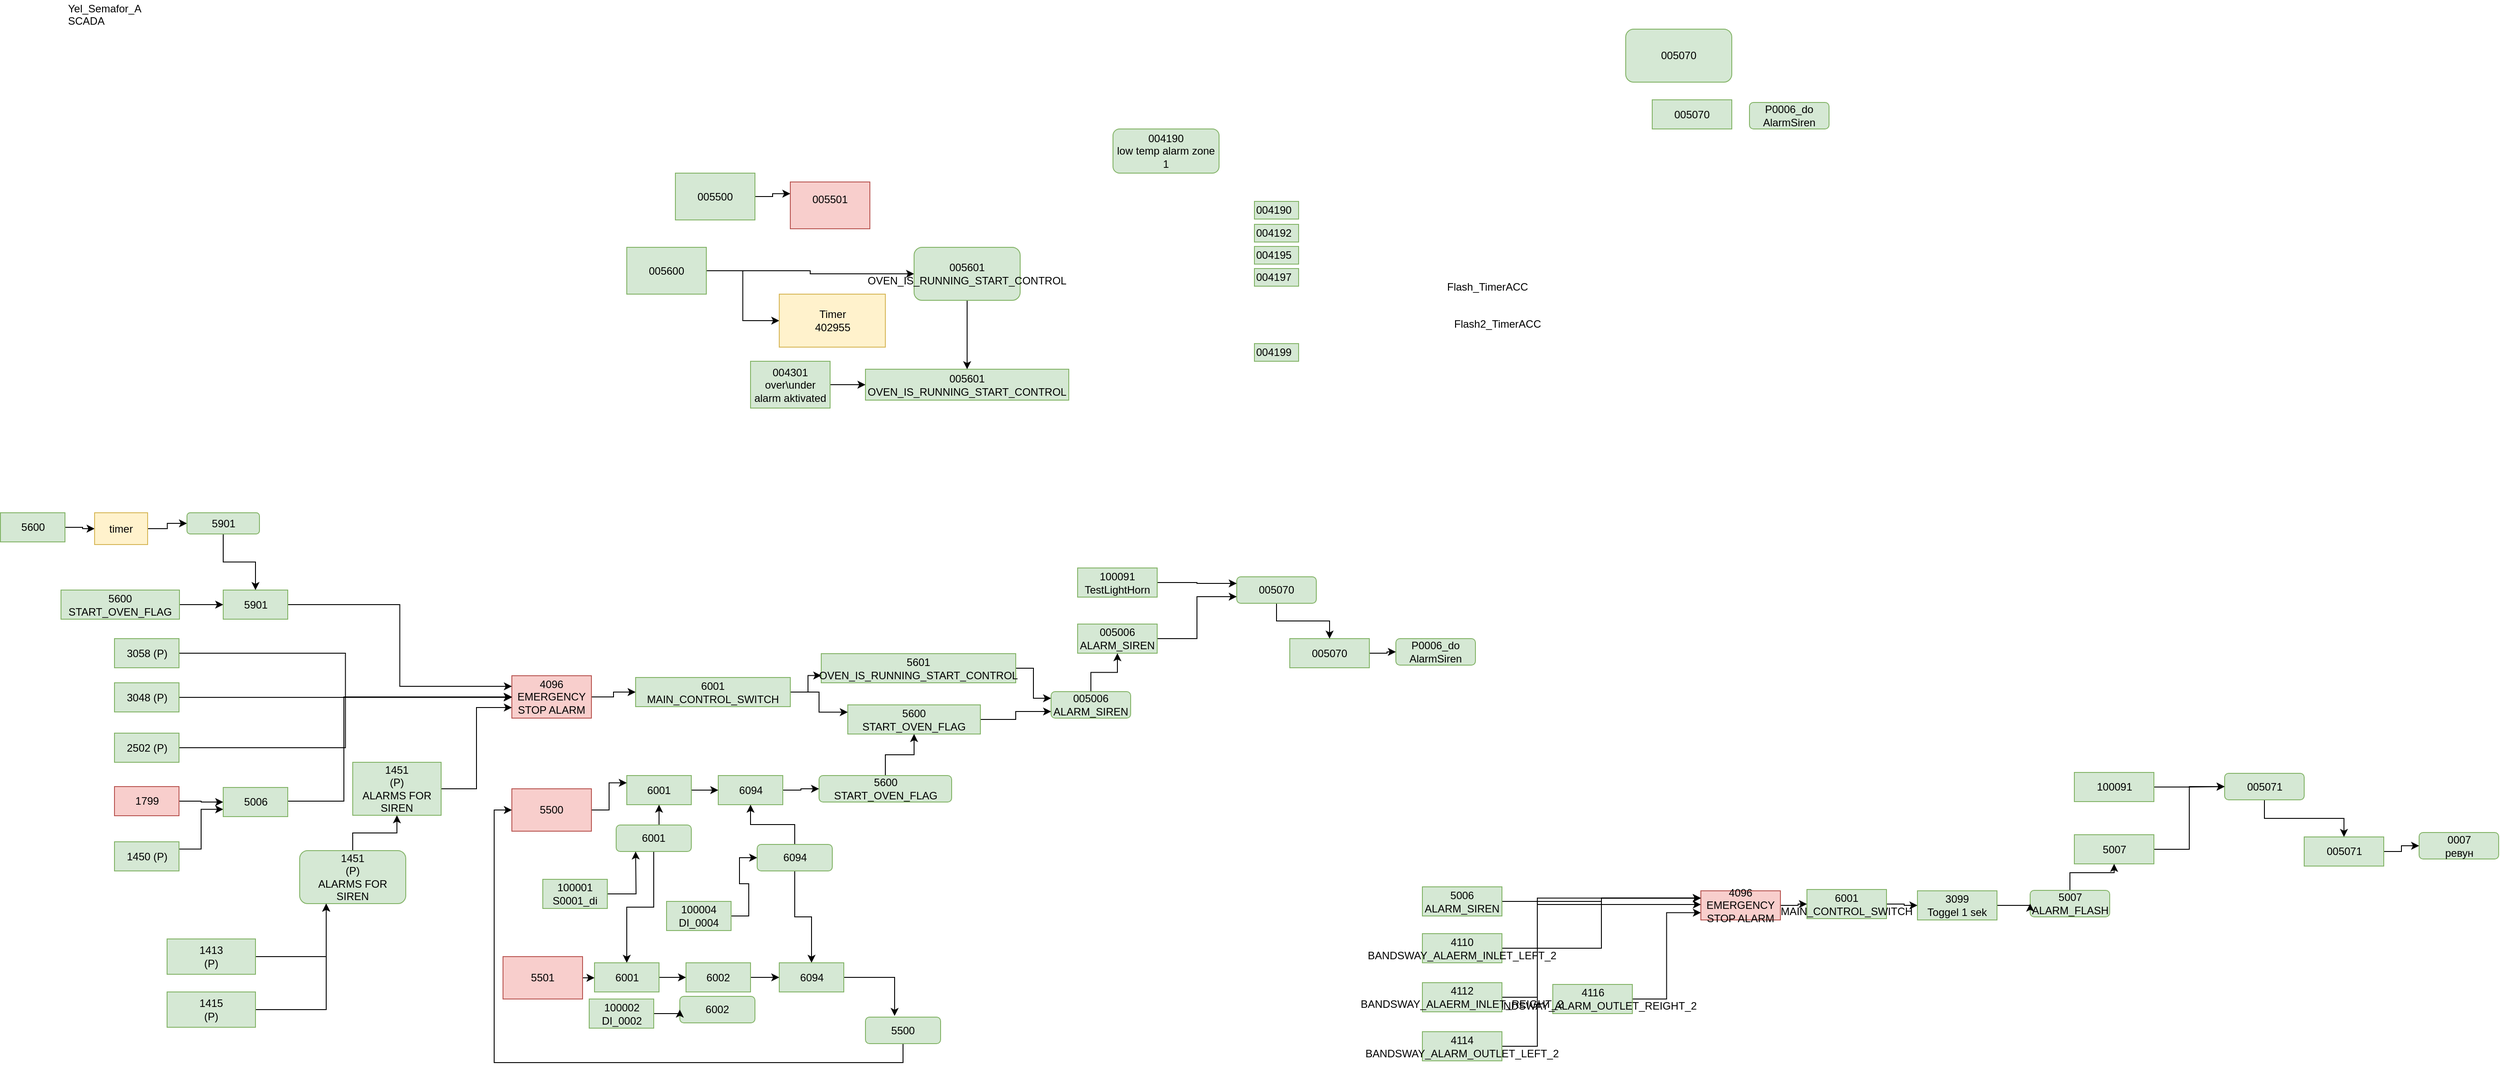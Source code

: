 <mxfile version="10.5.9" type="github"><diagram id="YkE8zKdYtLzUK11k0lN9" name="Page-1"><mxGraphModel dx="2247" dy="720" grid="1" gridSize="10" guides="1" tooltips="1" connect="1" arrows="1" fold="1" page="1" pageScale="1" pageWidth="827" pageHeight="1169" math="0" shadow="0"><root><mxCell id="0"/><mxCell id="1" parent="0"/><mxCell id="DsHWzQEWvqf_Bl8Ow9IP-2" value="&lt;div&gt;P0006_do&lt;/div&gt;&lt;div&gt;AlarmSiren&lt;br&gt;&lt;/div&gt;" style="rounded=1;whiteSpace=wrap;html=1;fillColor=#d5e8d4;strokeColor=#82b366;" vertex="1" parent="1"><mxGeometry x="1520" y="133" width="90" height="30" as="geometry"/></mxCell><mxCell id="DsHWzQEWvqf_Bl8Ow9IP-3" value="&lt;div&gt;004190&lt;/div&gt;&lt;div&gt;low temp alarm zone 1&lt;br&gt;&lt;/div&gt;" style="rounded=1;whiteSpace=wrap;html=1;fillColor=#d5e8d4;strokeColor=#82b366;" vertex="1" parent="1"><mxGeometry x="800" y="163" width="120" height="50" as="geometry"/></mxCell><mxCell id="DsHWzQEWvqf_Bl8Ow9IP-4" value="&lt;div&gt;005601&lt;/div&gt;&lt;div&gt;OVEN_IS_RUNNING_START_CONTROL&lt;br&gt;&lt;/div&gt;" style="rounded=0;whiteSpace=wrap;html=1;fillColor=#d5e8d4;strokeColor=#82b366;" vertex="1" parent="1"><mxGeometry x="520" y="435" width="230" height="35" as="geometry"/></mxCell><mxCell id="DsHWzQEWvqf_Bl8Ow9IP-16" style="edgeStyle=orthogonalEdgeStyle;rounded=0;orthogonalLoop=1;jettySize=auto;html=1;" edge="1" parent="1" source="DsHWzQEWvqf_Bl8Ow9IP-5" target="DsHWzQEWvqf_Bl8Ow9IP-4"><mxGeometry relative="1" as="geometry"/></mxCell><mxCell id="DsHWzQEWvqf_Bl8Ow9IP-5" value="&lt;div&gt;004301&lt;/div&gt;&lt;div&gt;over\under alarm aktivated&lt;br&gt;&lt;/div&gt;" style="rounded=0;whiteSpace=wrap;html=1;fillColor=#d5e8d4;strokeColor=#82b366;" vertex="1" parent="1"><mxGeometry x="390" y="426" width="90" height="53" as="geometry"/></mxCell><mxCell id="DsHWzQEWvqf_Bl8Ow9IP-7" value="&lt;div&gt;005501&lt;/div&gt;&lt;div&gt;&lt;br&gt;&lt;/div&gt;" style="rounded=0;whiteSpace=wrap;html=1;fillColor=#f8cecc;strokeColor=#b85450;" vertex="1" parent="1"><mxGeometry x="435" y="223" width="90" height="53" as="geometry"/></mxCell><mxCell id="DsHWzQEWvqf_Bl8Ow9IP-14" style="edgeStyle=orthogonalEdgeStyle;rounded=0;orthogonalLoop=1;jettySize=auto;html=1;entryX=0;entryY=0.25;entryDx=0;entryDy=0;" edge="1" parent="1" source="DsHWzQEWvqf_Bl8Ow9IP-8" target="DsHWzQEWvqf_Bl8Ow9IP-7"><mxGeometry relative="1" as="geometry"/></mxCell><mxCell id="DsHWzQEWvqf_Bl8Ow9IP-8" value="005500" style="rounded=0;whiteSpace=wrap;html=1;fillColor=#d5e8d4;strokeColor=#82b366;" vertex="1" parent="1"><mxGeometry x="305" y="213" width="90" height="53" as="geometry"/></mxCell><mxCell id="DsHWzQEWvqf_Bl8Ow9IP-13" style="edgeStyle=orthogonalEdgeStyle;rounded=0;orthogonalLoop=1;jettySize=auto;html=1;entryX=0;entryY=0.5;entryDx=0;entryDy=0;" edge="1" parent="1" source="DsHWzQEWvqf_Bl8Ow9IP-9" target="DsHWzQEWvqf_Bl8Ow9IP-10"><mxGeometry relative="1" as="geometry"/></mxCell><mxCell id="DsHWzQEWvqf_Bl8Ow9IP-15" style="edgeStyle=orthogonalEdgeStyle;rounded=0;orthogonalLoop=1;jettySize=auto;html=1;" edge="1" parent="1" source="DsHWzQEWvqf_Bl8Ow9IP-9" target="DsHWzQEWvqf_Bl8Ow9IP-11"><mxGeometry relative="1" as="geometry"/></mxCell><mxCell id="DsHWzQEWvqf_Bl8Ow9IP-9" value="005600" style="rounded=0;whiteSpace=wrap;html=1;fillColor=#d5e8d4;strokeColor=#82b366;" vertex="1" parent="1"><mxGeometry x="250" y="297" width="90" height="53" as="geometry"/></mxCell><mxCell id="DsHWzQEWvqf_Bl8Ow9IP-10" value="&lt;div&gt;Timer&lt;/div&gt;&lt;div&gt;402955&lt;br&gt;&lt;/div&gt;" style="rounded=0;whiteSpace=wrap;html=1;fillColor=#fff2cc;strokeColor=#d6b656;" vertex="1" parent="1"><mxGeometry x="422.5" y="350" width="120" height="60" as="geometry"/></mxCell><mxCell id="DsHWzQEWvqf_Bl8Ow9IP-12" style="edgeStyle=orthogonalEdgeStyle;rounded=0;orthogonalLoop=1;jettySize=auto;html=1;entryX=0.5;entryY=0;entryDx=0;entryDy=0;" edge="1" parent="1" source="DsHWzQEWvqf_Bl8Ow9IP-11" target="DsHWzQEWvqf_Bl8Ow9IP-4"><mxGeometry relative="1" as="geometry"/></mxCell><mxCell id="DsHWzQEWvqf_Bl8Ow9IP-11" value="&lt;div&gt;005601&lt;/div&gt;&lt;div&gt;OVEN_IS_RUNNING_START_CONTROL&lt;br&gt;&lt;/div&gt;" style="rounded=1;whiteSpace=wrap;html=1;fillColor=#d5e8d4;strokeColor=#82b366;" vertex="1" parent="1"><mxGeometry x="575" y="297" width="120" height="60" as="geometry"/></mxCell><mxCell id="DsHWzQEWvqf_Bl8Ow9IP-18" value="&lt;div&gt;P0006_do&lt;/div&gt;&lt;div&gt;AlarmSiren&lt;br&gt;&lt;/div&gt;" style="rounded=1;whiteSpace=wrap;html=1;fillColor=#d5e8d4;strokeColor=#82b366;" vertex="1" parent="1"><mxGeometry x="1120" y="740" width="90" height="30" as="geometry"/></mxCell><mxCell id="DsHWzQEWvqf_Bl8Ow9IP-20" style="edgeStyle=orthogonalEdgeStyle;rounded=0;orthogonalLoop=1;jettySize=auto;html=1;" edge="1" parent="1" source="DsHWzQEWvqf_Bl8Ow9IP-19" target="DsHWzQEWvqf_Bl8Ow9IP-18"><mxGeometry relative="1" as="geometry"/></mxCell><mxCell id="DsHWzQEWvqf_Bl8Ow9IP-19" value="005070" style="rounded=0;whiteSpace=wrap;html=1;fillColor=#d5e8d4;strokeColor=#82b366;" vertex="1" parent="1"><mxGeometry x="1000" y="740" width="90" height="33" as="geometry"/></mxCell><mxCell id="DsHWzQEWvqf_Bl8Ow9IP-23" style="edgeStyle=orthogonalEdgeStyle;rounded=0;orthogonalLoop=1;jettySize=auto;html=1;entryX=0.5;entryY=0;entryDx=0;entryDy=0;" edge="1" parent="1" source="DsHWzQEWvqf_Bl8Ow9IP-22" target="DsHWzQEWvqf_Bl8Ow9IP-19"><mxGeometry relative="1" as="geometry"/></mxCell><mxCell id="DsHWzQEWvqf_Bl8Ow9IP-22" value="005070" style="rounded=1;whiteSpace=wrap;html=1;fillColor=#d5e8d4;strokeColor=#82b366;" vertex="1" parent="1"><mxGeometry x="940" y="670" width="90" height="30" as="geometry"/></mxCell><mxCell id="DsHWzQEWvqf_Bl8Ow9IP-28" style="edgeStyle=orthogonalEdgeStyle;rounded=0;orthogonalLoop=1;jettySize=auto;html=1;entryX=0;entryY=0.25;entryDx=0;entryDy=0;" edge="1" parent="1" source="DsHWzQEWvqf_Bl8Ow9IP-25" target="DsHWzQEWvqf_Bl8Ow9IP-22"><mxGeometry relative="1" as="geometry"/></mxCell><mxCell id="DsHWzQEWvqf_Bl8Ow9IP-25" value="&lt;div&gt;100091&lt;/div&gt;&lt;div&gt;TestLightHorn&lt;br&gt;&lt;/div&gt;" style="rounded=0;whiteSpace=wrap;html=1;fillColor=#d5e8d4;strokeColor=#82b366;" vertex="1" parent="1"><mxGeometry x="760" y="660" width="90" height="33" as="geometry"/></mxCell><mxCell id="DsHWzQEWvqf_Bl8Ow9IP-29" style="edgeStyle=orthogonalEdgeStyle;rounded=0;orthogonalLoop=1;jettySize=auto;html=1;entryX=0;entryY=0.75;entryDx=0;entryDy=0;" edge="1" parent="1" source="DsHWzQEWvqf_Bl8Ow9IP-26" target="DsHWzQEWvqf_Bl8Ow9IP-22"><mxGeometry relative="1" as="geometry"/></mxCell><mxCell id="DsHWzQEWvqf_Bl8Ow9IP-26" value="&lt;div&gt;005006&lt;/div&gt;&lt;div&gt;ALARM_SIREN&lt;br&gt;&lt;/div&gt;" style="rounded=0;whiteSpace=wrap;html=1;fillColor=#d5e8d4;strokeColor=#82b366;" vertex="1" parent="1"><mxGeometry x="760" y="723.5" width="90" height="33" as="geometry"/></mxCell><mxCell id="DsHWzQEWvqf_Bl8Ow9IP-33" style="edgeStyle=orthogonalEdgeStyle;rounded=0;orthogonalLoop=1;jettySize=auto;html=1;entryX=0.5;entryY=1;entryDx=0;entryDy=0;" edge="1" parent="1" source="DsHWzQEWvqf_Bl8Ow9IP-30" target="DsHWzQEWvqf_Bl8Ow9IP-26"><mxGeometry relative="1" as="geometry"/></mxCell><mxCell id="DsHWzQEWvqf_Bl8Ow9IP-30" value="&lt;div&gt;005006&lt;/div&gt;&lt;div&gt;ALARM_SIREN&lt;br&gt;&lt;/div&gt;" style="rounded=1;whiteSpace=wrap;html=1;fillColor=#d5e8d4;strokeColor=#82b366;" vertex="1" parent="1"><mxGeometry x="730" y="800" width="90" height="30" as="geometry"/></mxCell><mxCell id="DsHWzQEWvqf_Bl8Ow9IP-36" style="edgeStyle=orthogonalEdgeStyle;rounded=0;orthogonalLoop=1;jettySize=auto;html=1;entryX=0;entryY=0.25;entryDx=0;entryDy=0;" edge="1" parent="1" source="DsHWzQEWvqf_Bl8Ow9IP-34" target="DsHWzQEWvqf_Bl8Ow9IP-30"><mxGeometry relative="1" as="geometry"/></mxCell><mxCell id="DsHWzQEWvqf_Bl8Ow9IP-34" value="&lt;div&gt;5601&lt;/div&gt;&lt;div&gt;OVEN_IS_RUNNING_START_CONTROL&lt;br&gt;&lt;/div&gt;" style="rounded=0;whiteSpace=wrap;html=1;fillColor=#d5e8d4;strokeColor=#82b366;" vertex="1" parent="1"><mxGeometry x="470" y="757" width="220" height="33" as="geometry"/></mxCell><mxCell id="DsHWzQEWvqf_Bl8Ow9IP-37" style="edgeStyle=orthogonalEdgeStyle;rounded=0;orthogonalLoop=1;jettySize=auto;html=1;entryX=0;entryY=0.75;entryDx=0;entryDy=0;" edge="1" parent="1" source="DsHWzQEWvqf_Bl8Ow9IP-35" target="DsHWzQEWvqf_Bl8Ow9IP-30"><mxGeometry relative="1" as="geometry"/></mxCell><mxCell id="DsHWzQEWvqf_Bl8Ow9IP-35" value="&lt;div&gt;5600&lt;/div&gt;&lt;div&gt;START_OVEN_FLAG&lt;br&gt;&lt;/div&gt;" style="rounded=0;whiteSpace=wrap;html=1;fillColor=#d5e8d4;strokeColor=#82b366;" vertex="1" parent="1"><mxGeometry x="500" y="815" width="150" height="33" as="geometry"/></mxCell><mxCell id="DsHWzQEWvqf_Bl8Ow9IP-39" style="edgeStyle=orthogonalEdgeStyle;rounded=0;orthogonalLoop=1;jettySize=auto;html=1;entryX=0;entryY=0.75;entryDx=0;entryDy=0;" edge="1" parent="1" source="DsHWzQEWvqf_Bl8Ow9IP-38" target="DsHWzQEWvqf_Bl8Ow9IP-34"><mxGeometry relative="1" as="geometry"/></mxCell><mxCell id="DsHWzQEWvqf_Bl8Ow9IP-40" style="edgeStyle=orthogonalEdgeStyle;rounded=0;orthogonalLoop=1;jettySize=auto;html=1;entryX=0;entryY=0.25;entryDx=0;entryDy=0;" edge="1" parent="1" source="DsHWzQEWvqf_Bl8Ow9IP-38" target="DsHWzQEWvqf_Bl8Ow9IP-35"><mxGeometry relative="1" as="geometry"/></mxCell><mxCell id="DsHWzQEWvqf_Bl8Ow9IP-38" value="&lt;div&gt;6001&lt;/div&gt;&lt;div&gt;MAIN_CONTROL_SWITCH&lt;br&gt;&lt;/div&gt;" style="rounded=0;whiteSpace=wrap;html=1;fillColor=#d5e8d4;strokeColor=#82b366;" vertex="1" parent="1"><mxGeometry x="260" y="784" width="175" height="33" as="geometry"/></mxCell><mxCell id="DsHWzQEWvqf_Bl8Ow9IP-42" style="edgeStyle=orthogonalEdgeStyle;rounded=0;orthogonalLoop=1;jettySize=auto;html=1;entryX=0;entryY=0.5;entryDx=0;entryDy=0;" edge="1" parent="1" source="DsHWzQEWvqf_Bl8Ow9IP-41" target="DsHWzQEWvqf_Bl8Ow9IP-38"><mxGeometry relative="1" as="geometry"/></mxCell><mxCell id="DsHWzQEWvqf_Bl8Ow9IP-41" value="&lt;div&gt;4096&lt;/div&gt;&lt;div&gt;EMERGENCY STOP ALARM&lt;/div&gt;" style="rounded=0;whiteSpace=wrap;html=1;fillColor=#f8cecc;strokeColor=#b85450;" vertex="1" parent="1"><mxGeometry x="120" y="782" width="90" height="48" as="geometry"/></mxCell><mxCell id="DsHWzQEWvqf_Bl8Ow9IP-44" style="edgeStyle=orthogonalEdgeStyle;rounded=0;orthogonalLoop=1;jettySize=auto;html=1;entryX=0;entryY=0.75;entryDx=0;entryDy=0;" edge="1" parent="1" source="DsHWzQEWvqf_Bl8Ow9IP-43" target="DsHWzQEWvqf_Bl8Ow9IP-41"><mxGeometry relative="1" as="geometry"/></mxCell><mxCell id="DsHWzQEWvqf_Bl8Ow9IP-43" value="&lt;div&gt;1451&lt;/div&gt;&lt;div&gt; (P)&lt;/div&gt;&lt;div&gt;ALARMS FOR SIREN&lt;br&gt;&lt;/div&gt;" style="rounded=0;whiteSpace=wrap;html=1;fillColor=#d5e8d4;strokeColor=#82b366;" vertex="1" parent="1"><mxGeometry x="-60" y="880" width="100" height="60" as="geometry"/></mxCell><mxCell id="DsHWzQEWvqf_Bl8Ow9IP-46" style="edgeStyle=orthogonalEdgeStyle;rounded=0;orthogonalLoop=1;jettySize=auto;html=1;entryX=0.5;entryY=1;entryDx=0;entryDy=0;" edge="1" parent="1" source="DsHWzQEWvqf_Bl8Ow9IP-45" target="DsHWzQEWvqf_Bl8Ow9IP-43"><mxGeometry relative="1" as="geometry"/></mxCell><mxCell id="DsHWzQEWvqf_Bl8Ow9IP-45" value="&lt;div&gt;1451&lt;/div&gt;&lt;div&gt; (P)&lt;/div&gt;&lt;div&gt;ALARMS FOR SIREN&lt;br&gt;&lt;/div&gt;" style="rounded=1;whiteSpace=wrap;html=1;fillColor=#d5e8d4;strokeColor=#82b366;" vertex="1" parent="1"><mxGeometry x="-120" y="980" width="120" height="60" as="geometry"/></mxCell><mxCell id="DsHWzQEWvqf_Bl8Ow9IP-49" style="edgeStyle=orthogonalEdgeStyle;rounded=0;orthogonalLoop=1;jettySize=auto;html=1;entryX=0.25;entryY=1;entryDx=0;entryDy=0;" edge="1" parent="1" source="DsHWzQEWvqf_Bl8Ow9IP-47" target="DsHWzQEWvqf_Bl8Ow9IP-45"><mxGeometry relative="1" as="geometry"/></mxCell><mxCell id="DsHWzQEWvqf_Bl8Ow9IP-47" value="&lt;div&gt;1413&lt;/div&gt;&lt;div&gt;(P)&lt;br&gt;&lt;/div&gt;" style="rounded=0;whiteSpace=wrap;html=1;fillColor=#d5e8d4;strokeColor=#82b366;" vertex="1" parent="1"><mxGeometry x="-270" y="1080" width="100" height="40" as="geometry"/></mxCell><mxCell id="DsHWzQEWvqf_Bl8Ow9IP-50" style="edgeStyle=orthogonalEdgeStyle;rounded=0;orthogonalLoop=1;jettySize=auto;html=1;entryX=0.25;entryY=1;entryDx=0;entryDy=0;" edge="1" parent="1" source="DsHWzQEWvqf_Bl8Ow9IP-48" target="DsHWzQEWvqf_Bl8Ow9IP-45"><mxGeometry relative="1" as="geometry"/></mxCell><mxCell id="DsHWzQEWvqf_Bl8Ow9IP-48" value="&lt;div&gt;1415&lt;/div&gt;&lt;div&gt;(P)&lt;br&gt;&lt;/div&gt;" style="rounded=0;whiteSpace=wrap;html=1;fillColor=#d5e8d4;strokeColor=#82b366;" vertex="1" parent="1"><mxGeometry x="-270" y="1140" width="100" height="40" as="geometry"/></mxCell><mxCell id="DsHWzQEWvqf_Bl8Ow9IP-51" value="004190" style="text;html=1;resizable=0;points=[];autosize=1;align=left;verticalAlign=top;spacingTop=-4;fillColor=#d5e8d4;strokeColor=#82b366;" vertex="1" parent="1"><mxGeometry x="960" y="245" width="50" height="20" as="geometry"/></mxCell><mxCell id="DsHWzQEWvqf_Bl8Ow9IP-52" value="004192" style="text;html=1;resizable=0;points=[];autosize=1;align=left;verticalAlign=top;spacingTop=-4;fillColor=#d5e8d4;strokeColor=#82b366;" vertex="1" parent="1"><mxGeometry x="960" y="271" width="50" height="20" as="geometry"/></mxCell><mxCell id="DsHWzQEWvqf_Bl8Ow9IP-53" value="004195" style="text;html=1;resizable=0;points=[];autosize=1;align=left;verticalAlign=top;spacingTop=-4;fillColor=#d5e8d4;strokeColor=#82b366;" vertex="1" parent="1"><mxGeometry x="960" y="296" width="50" height="20" as="geometry"/></mxCell><mxCell id="DsHWzQEWvqf_Bl8Ow9IP-54" value="004197" style="text;html=1;resizable=0;points=[];autosize=1;align=left;verticalAlign=top;spacingTop=-4;fillColor=#d5e8d4;strokeColor=#82b366;" vertex="1" parent="1"><mxGeometry x="960" y="321" width="50" height="20" as="geometry"/></mxCell><mxCell id="DsHWzQEWvqf_Bl8Ow9IP-55" value="004199" style="text;html=1;resizable=0;points=[];autosize=1;align=left;verticalAlign=top;spacingTop=-4;fillColor=#d5e8d4;strokeColor=#82b366;" vertex="1" parent="1"><mxGeometry x="960" y="406" width="50" height="20" as="geometry"/></mxCell><mxCell id="DsHWzQEWvqf_Bl8Ow9IP-59" value="005070" style="rounded=0;whiteSpace=wrap;html=1;fillColor=#d5e8d4;strokeColor=#82b366;" vertex="1" parent="1"><mxGeometry x="1410" y="130" width="90" height="33" as="geometry"/></mxCell><mxCell id="DsHWzQEWvqf_Bl8Ow9IP-61" value="005070" style="rounded=1;whiteSpace=wrap;html=1;fillColor=#d5e8d4;strokeColor=#82b366;" vertex="1" parent="1"><mxGeometry x="1380" y="50" width="120" height="60" as="geometry"/></mxCell><mxCell id="DsHWzQEWvqf_Bl8Ow9IP-62" value="Flash_TimerACC" style="text;html=1;resizable=0;points=[];autosize=1;align=left;verticalAlign=top;spacingTop=-4;" vertex="1" parent="1"><mxGeometry x="1176" y="332" width="110" height="20" as="geometry"/></mxCell><mxCell id="DsHWzQEWvqf_Bl8Ow9IP-63" value="Flash2_TimerACC" style="text;html=1;resizable=0;points=[];autosize=1;align=left;verticalAlign=top;spacingTop=-4;" vertex="1" parent="1"><mxGeometry x="1184" y="374" width="110" height="20" as="geometry"/></mxCell><mxCell id="DsHWzQEWvqf_Bl8Ow9IP-64" value="&lt;div&gt;Yel_Semafor_A&lt;/div&gt;&lt;div&gt;SCADA&lt;br&gt;&lt;/div&gt;" style="text;html=1;resizable=0;points=[];autosize=1;align=left;verticalAlign=top;spacingTop=-4;" vertex="1" parent="1"><mxGeometry x="-384" y="17" width="100" height="30" as="geometry"/></mxCell><mxCell id="DsHWzQEWvqf_Bl8Ow9IP-69" style="edgeStyle=orthogonalEdgeStyle;rounded=0;orthogonalLoop=1;jettySize=auto;html=1;" edge="1" parent="1" source="DsHWzQEWvqf_Bl8Ow9IP-68" target="DsHWzQEWvqf_Bl8Ow9IP-35"><mxGeometry relative="1" as="geometry"/></mxCell><mxCell id="DsHWzQEWvqf_Bl8Ow9IP-68" value="&lt;div&gt;5600&lt;/div&gt;&lt;div&gt;START_OVEN_FLAG&lt;br&gt;&lt;/div&gt;" style="rounded=1;whiteSpace=wrap;html=1;fillColor=#d5e8d4;strokeColor=#82b366;" vertex="1" parent="1"><mxGeometry x="467.5" y="895" width="150" height="30" as="geometry"/></mxCell><mxCell id="DsHWzQEWvqf_Bl8Ow9IP-71" style="edgeStyle=orthogonalEdgeStyle;rounded=0;orthogonalLoop=1;jettySize=auto;html=1;" edge="1" parent="1" source="DsHWzQEWvqf_Bl8Ow9IP-70" target="DsHWzQEWvqf_Bl8Ow9IP-68"><mxGeometry relative="1" as="geometry"/></mxCell><mxCell id="DsHWzQEWvqf_Bl8Ow9IP-70" value="6094" style="rounded=0;whiteSpace=wrap;html=1;fillColor=#d5e8d4;strokeColor=#82b366;" vertex="1" parent="1"><mxGeometry x="353.5" y="895" width="73" height="33" as="geometry"/></mxCell><mxCell id="DsHWzQEWvqf_Bl8Ow9IP-73" style="edgeStyle=orthogonalEdgeStyle;rounded=0;orthogonalLoop=1;jettySize=auto;html=1;" edge="1" parent="1" source="DsHWzQEWvqf_Bl8Ow9IP-72" target="DsHWzQEWvqf_Bl8Ow9IP-70"><mxGeometry relative="1" as="geometry"/></mxCell><mxCell id="DsHWzQEWvqf_Bl8Ow9IP-72" value="6001" style="rounded=0;whiteSpace=wrap;html=1;fillColor=#d5e8d4;strokeColor=#82b366;" vertex="1" parent="1"><mxGeometry x="250" y="895" width="73" height="33" as="geometry"/></mxCell><mxCell id="DsHWzQEWvqf_Bl8Ow9IP-77" style="edgeStyle=orthogonalEdgeStyle;rounded=0;orthogonalLoop=1;jettySize=auto;html=1;exitX=1;exitY=0.5;exitDx=0;exitDy=0;entryX=0;entryY=0.25;entryDx=0;entryDy=0;" edge="1" parent="1" source="DsHWzQEWvqf_Bl8Ow9IP-76" target="DsHWzQEWvqf_Bl8Ow9IP-72"><mxGeometry relative="1" as="geometry"/></mxCell><mxCell id="DsHWzQEWvqf_Bl8Ow9IP-76" value="5500" style="rounded=0;whiteSpace=wrap;html=1;fillColor=#f8cecc;strokeColor=#b85450;" vertex="1" parent="1"><mxGeometry x="120" y="910" width="90" height="48" as="geometry"/></mxCell><mxCell id="DsHWzQEWvqf_Bl8Ow9IP-81" style="edgeStyle=orthogonalEdgeStyle;rounded=0;orthogonalLoop=1;jettySize=auto;html=1;exitX=0.5;exitY=0;exitDx=0;exitDy=0;entryX=0.5;entryY=1;entryDx=0;entryDy=0;" edge="1" parent="1" source="DsHWzQEWvqf_Bl8Ow9IP-78" target="DsHWzQEWvqf_Bl8Ow9IP-70"><mxGeometry relative="1" as="geometry"/></mxCell><mxCell id="DsHWzQEWvqf_Bl8Ow9IP-91" style="edgeStyle=orthogonalEdgeStyle;rounded=0;orthogonalLoop=1;jettySize=auto;html=1;entryX=0.5;entryY=0;entryDx=0;entryDy=0;" edge="1" parent="1" source="DsHWzQEWvqf_Bl8Ow9IP-78" target="DsHWzQEWvqf_Bl8Ow9IP-89"><mxGeometry relative="1" as="geometry"/></mxCell><mxCell id="DsHWzQEWvqf_Bl8Ow9IP-78" value="6094" style="rounded=1;whiteSpace=wrap;html=1;fillColor=#d5e8d4;strokeColor=#82b366;" vertex="1" parent="1"><mxGeometry x="397.5" y="973" width="85" height="30" as="geometry"/></mxCell><mxCell id="DsHWzQEWvqf_Bl8Ow9IP-80" style="edgeStyle=orthogonalEdgeStyle;rounded=0;orthogonalLoop=1;jettySize=auto;html=1;entryX=0;entryY=0.5;entryDx=0;entryDy=0;" edge="1" parent="1" source="DsHWzQEWvqf_Bl8Ow9IP-79" target="DsHWzQEWvqf_Bl8Ow9IP-78"><mxGeometry relative="1" as="geometry"/></mxCell><mxCell id="DsHWzQEWvqf_Bl8Ow9IP-79" value="&lt;div&gt;100004&lt;/div&gt;&lt;div&gt;DI_0004&lt;br&gt;&lt;/div&gt;" style="rounded=0;whiteSpace=wrap;html=1;fillColor=#d5e8d4;strokeColor=#82b366;" vertex="1" parent="1"><mxGeometry x="295" y="1037.5" width="73" height="33" as="geometry"/></mxCell><mxCell id="DsHWzQEWvqf_Bl8Ow9IP-86" style="edgeStyle=orthogonalEdgeStyle;rounded=0;orthogonalLoop=1;jettySize=auto;html=1;exitX=0.5;exitY=0;exitDx=0;exitDy=0;entryX=0.5;entryY=1;entryDx=0;entryDy=0;" edge="1" parent="1" source="DsHWzQEWvqf_Bl8Ow9IP-83" target="DsHWzQEWvqf_Bl8Ow9IP-72"><mxGeometry relative="1" as="geometry"/></mxCell><mxCell id="DsHWzQEWvqf_Bl8Ow9IP-98" style="edgeStyle=orthogonalEdgeStyle;rounded=0;orthogonalLoop=1;jettySize=auto;html=1;entryX=0.5;entryY=0;entryDx=0;entryDy=0;" edge="1" parent="1" source="DsHWzQEWvqf_Bl8Ow9IP-83" target="DsHWzQEWvqf_Bl8Ow9IP-94"><mxGeometry relative="1" as="geometry"/></mxCell><mxCell id="DsHWzQEWvqf_Bl8Ow9IP-83" value="6001" style="rounded=1;whiteSpace=wrap;html=1;fillColor=#d5e8d4;strokeColor=#82b366;" vertex="1" parent="1"><mxGeometry x="238" y="951" width="85" height="30" as="geometry"/></mxCell><mxCell id="DsHWzQEWvqf_Bl8Ow9IP-85" style="edgeStyle=orthogonalEdgeStyle;rounded=0;orthogonalLoop=1;jettySize=auto;html=1;" edge="1" parent="1" source="DsHWzQEWvqf_Bl8Ow9IP-84"><mxGeometry relative="1" as="geometry"><mxPoint x="260" y="981" as="targetPoint"/></mxGeometry></mxCell><mxCell id="DsHWzQEWvqf_Bl8Ow9IP-84" value="&lt;div&gt;100001&lt;/div&gt;&lt;div&gt;S0001_di&lt;br&gt;&lt;/div&gt;" style="rounded=0;whiteSpace=wrap;html=1;fillColor=#d5e8d4;strokeColor=#82b366;" vertex="1" parent="1"><mxGeometry x="155" y="1012.5" width="73" height="33" as="geometry"/></mxCell><mxCell id="DsHWzQEWvqf_Bl8Ow9IP-88" style="edgeStyle=orthogonalEdgeStyle;rounded=0;orthogonalLoop=1;jettySize=auto;html=1;entryX=0;entryY=0.5;entryDx=0;entryDy=0;" edge="1" parent="1" source="DsHWzQEWvqf_Bl8Ow9IP-87" target="DsHWzQEWvqf_Bl8Ow9IP-76"><mxGeometry relative="1" as="geometry"><Array as="points"><mxPoint x="563" y="1220"/><mxPoint x="100" y="1220"/><mxPoint x="100" y="934"/></Array></mxGeometry></mxCell><mxCell id="DsHWzQEWvqf_Bl8Ow9IP-87" value="5500" style="rounded=1;whiteSpace=wrap;html=1;fillColor=#d5e8d4;strokeColor=#82b366;" vertex="1" parent="1"><mxGeometry x="520" y="1168.5" width="85" height="30" as="geometry"/></mxCell><mxCell id="DsHWzQEWvqf_Bl8Ow9IP-90" style="edgeStyle=orthogonalEdgeStyle;rounded=0;orthogonalLoop=1;jettySize=auto;html=1;entryX=0.388;entryY=-0.045;entryDx=0;entryDy=0;entryPerimeter=0;" edge="1" parent="1" source="DsHWzQEWvqf_Bl8Ow9IP-89" target="DsHWzQEWvqf_Bl8Ow9IP-87"><mxGeometry relative="1" as="geometry"/></mxCell><mxCell id="DsHWzQEWvqf_Bl8Ow9IP-89" value="6094" style="rounded=0;whiteSpace=wrap;html=1;fillColor=#d5e8d4;strokeColor=#82b366;" vertex="1" parent="1"><mxGeometry x="422.5" y="1107" width="73" height="33" as="geometry"/></mxCell><mxCell id="DsHWzQEWvqf_Bl8Ow9IP-93" style="edgeStyle=orthogonalEdgeStyle;rounded=0;orthogonalLoop=1;jettySize=auto;html=1;" edge="1" parent="1" source="DsHWzQEWvqf_Bl8Ow9IP-92" target="DsHWzQEWvqf_Bl8Ow9IP-89"><mxGeometry relative="1" as="geometry"/></mxCell><mxCell id="DsHWzQEWvqf_Bl8Ow9IP-92" value="6002" style="rounded=0;whiteSpace=wrap;html=1;fillColor=#d5e8d4;strokeColor=#82b366;" vertex="1" parent="1"><mxGeometry x="317" y="1107" width="73" height="33" as="geometry"/></mxCell><mxCell id="DsHWzQEWvqf_Bl8Ow9IP-95" style="edgeStyle=orthogonalEdgeStyle;rounded=0;orthogonalLoop=1;jettySize=auto;html=1;" edge="1" parent="1" source="DsHWzQEWvqf_Bl8Ow9IP-94" target="DsHWzQEWvqf_Bl8Ow9IP-92"><mxGeometry relative="1" as="geometry"/></mxCell><mxCell id="DsHWzQEWvqf_Bl8Ow9IP-94" value="6001" style="rounded=0;whiteSpace=wrap;html=1;fillColor=#d5e8d4;strokeColor=#82b366;" vertex="1" parent="1"><mxGeometry x="213.5" y="1107" width="73" height="33" as="geometry"/></mxCell><mxCell id="DsHWzQEWvqf_Bl8Ow9IP-97" style="edgeStyle=orthogonalEdgeStyle;rounded=0;orthogonalLoop=1;jettySize=auto;html=1;exitX=1;exitY=0.5;exitDx=0;exitDy=0;entryX=0;entryY=0.5;entryDx=0;entryDy=0;" edge="1" parent="1" source="DsHWzQEWvqf_Bl8Ow9IP-96" target="DsHWzQEWvqf_Bl8Ow9IP-94"><mxGeometry relative="1" as="geometry"/></mxCell><mxCell id="DsHWzQEWvqf_Bl8Ow9IP-96" value="5501" style="rounded=0;whiteSpace=wrap;html=1;fillColor=#f8cecc;strokeColor=#b85450;" vertex="1" parent="1"><mxGeometry x="110" y="1100" width="90" height="48" as="geometry"/></mxCell><mxCell id="DsHWzQEWvqf_Bl8Ow9IP-102" value="6002" style="rounded=1;whiteSpace=wrap;html=1;fillColor=#d5e8d4;strokeColor=#82b366;" vertex="1" parent="1"><mxGeometry x="310" y="1145" width="85" height="30" as="geometry"/></mxCell><mxCell id="DsHWzQEWvqf_Bl8Ow9IP-104" style="edgeStyle=orthogonalEdgeStyle;rounded=0;orthogonalLoop=1;jettySize=auto;html=1;exitX=1;exitY=0.5;exitDx=0;exitDy=0;entryX=0;entryY=0.5;entryDx=0;entryDy=0;" edge="1" parent="1" source="DsHWzQEWvqf_Bl8Ow9IP-103" target="DsHWzQEWvqf_Bl8Ow9IP-102"><mxGeometry relative="1" as="geometry"/></mxCell><mxCell id="DsHWzQEWvqf_Bl8Ow9IP-103" value="&lt;div&gt;100002&lt;/div&gt;&lt;div&gt;DI_0002&lt;br&gt;&lt;/div&gt;" style="rounded=0;whiteSpace=wrap;html=1;fillColor=#d5e8d4;strokeColor=#82b366;" vertex="1" parent="1"><mxGeometry x="207.5" y="1148" width="73" height="33" as="geometry"/></mxCell><mxCell id="DsHWzQEWvqf_Bl8Ow9IP-118" style="edgeStyle=orthogonalEdgeStyle;rounded=0;orthogonalLoop=1;jettySize=auto;html=1;exitX=1;exitY=0.25;exitDx=0;exitDy=0;entryX=0;entryY=0.75;entryDx=0;entryDy=0;" edge="1" parent="1" source="DsHWzQEWvqf_Bl8Ow9IP-106" target="DsHWzQEWvqf_Bl8Ow9IP-109"><mxGeometry relative="1" as="geometry"/></mxCell><mxCell id="DsHWzQEWvqf_Bl8Ow9IP-106" value="1450 (P)" style="rounded=0;whiteSpace=wrap;html=1;fillColor=#d5e8d4;strokeColor=#82b366;" vertex="1" parent="1"><mxGeometry x="-329.5" y="970" width="73" height="33" as="geometry"/></mxCell><mxCell id="DsHWzQEWvqf_Bl8Ow9IP-117" style="edgeStyle=orthogonalEdgeStyle;rounded=0;orthogonalLoop=1;jettySize=auto;html=1;entryX=0;entryY=0.5;entryDx=0;entryDy=0;" edge="1" parent="1" source="DsHWzQEWvqf_Bl8Ow9IP-108" target="DsHWzQEWvqf_Bl8Ow9IP-109"><mxGeometry relative="1" as="geometry"/></mxCell><mxCell id="DsHWzQEWvqf_Bl8Ow9IP-108" value="1799" style="rounded=0;whiteSpace=wrap;html=1;fillColor=#f8cecc;strokeColor=#b85450;" vertex="1" parent="1"><mxGeometry x="-329.5" y="907.5" width="73" height="33" as="geometry"/></mxCell><mxCell id="DsHWzQEWvqf_Bl8Ow9IP-126" style="edgeStyle=orthogonalEdgeStyle;rounded=0;orthogonalLoop=1;jettySize=auto;html=1;entryX=0;entryY=0.5;entryDx=0;entryDy=0;" edge="1" parent="1" source="DsHWzQEWvqf_Bl8Ow9IP-109" target="DsHWzQEWvqf_Bl8Ow9IP-41"><mxGeometry relative="1" as="geometry"><Array as="points"><mxPoint x="-70" y="924"/><mxPoint x="-70" y="806"/></Array></mxGeometry></mxCell><mxCell id="DsHWzQEWvqf_Bl8Ow9IP-109" value="5006" style="rounded=0;whiteSpace=wrap;html=1;fillColor=#d5e8d4;strokeColor=#82b366;" vertex="1" parent="1"><mxGeometry x="-206.5" y="908.5" width="73" height="33" as="geometry"/></mxCell><mxCell id="DsHWzQEWvqf_Bl8Ow9IP-125" style="edgeStyle=orthogonalEdgeStyle;rounded=0;orthogonalLoop=1;jettySize=auto;html=1;entryX=0;entryY=0.5;entryDx=0;entryDy=0;" edge="1" parent="1" source="DsHWzQEWvqf_Bl8Ow9IP-110" target="DsHWzQEWvqf_Bl8Ow9IP-41"><mxGeometry relative="1" as="geometry"/></mxCell><mxCell id="DsHWzQEWvqf_Bl8Ow9IP-110" value="2502 (P)" style="rounded=0;whiteSpace=wrap;html=1;fillColor=#d5e8d4;strokeColor=#82b366;" vertex="1" parent="1"><mxGeometry x="-329.5" y="847" width="73" height="33" as="geometry"/></mxCell><mxCell id="DsHWzQEWvqf_Bl8Ow9IP-123" style="edgeStyle=orthogonalEdgeStyle;rounded=0;orthogonalLoop=1;jettySize=auto;html=1;" edge="1" parent="1" source="DsHWzQEWvqf_Bl8Ow9IP-113"><mxGeometry relative="1" as="geometry"><mxPoint x="120" y="806.5" as="targetPoint"/></mxGeometry></mxCell><mxCell id="DsHWzQEWvqf_Bl8Ow9IP-113" value="3048 (P)" style="rounded=0;whiteSpace=wrap;html=1;fillColor=#d5e8d4;strokeColor=#82b366;" vertex="1" parent="1"><mxGeometry x="-329.5" y="790" width="73" height="33" as="geometry"/></mxCell><mxCell id="DsHWzQEWvqf_Bl8Ow9IP-122" style="edgeStyle=orthogonalEdgeStyle;rounded=0;orthogonalLoop=1;jettySize=auto;html=1;entryX=0;entryY=0.5;entryDx=0;entryDy=0;" edge="1" parent="1" source="DsHWzQEWvqf_Bl8Ow9IP-114" target="DsHWzQEWvqf_Bl8Ow9IP-41"><mxGeometry relative="1" as="geometry"/></mxCell><mxCell id="DsHWzQEWvqf_Bl8Ow9IP-114" value="3058 (P)" style="rounded=0;whiteSpace=wrap;html=1;fillColor=#d5e8d4;strokeColor=#82b366;" vertex="1" parent="1"><mxGeometry x="-329.5" y="740" width="73" height="33" as="geometry"/></mxCell><mxCell id="DsHWzQEWvqf_Bl8Ow9IP-121" style="edgeStyle=orthogonalEdgeStyle;rounded=0;orthogonalLoop=1;jettySize=auto;html=1;entryX=0;entryY=0.25;entryDx=0;entryDy=0;" edge="1" parent="1" source="DsHWzQEWvqf_Bl8Ow9IP-115" target="DsHWzQEWvqf_Bl8Ow9IP-41"><mxGeometry relative="1" as="geometry"/></mxCell><mxCell id="DsHWzQEWvqf_Bl8Ow9IP-115" value="5901" style="rounded=0;whiteSpace=wrap;html=1;fillColor=#d5e8d4;strokeColor=#82b366;" vertex="1" parent="1"><mxGeometry x="-206.5" y="685" width="73" height="33" as="geometry"/></mxCell><mxCell id="DsHWzQEWvqf_Bl8Ow9IP-120" style="edgeStyle=orthogonalEdgeStyle;rounded=0;orthogonalLoop=1;jettySize=auto;html=1;entryX=0;entryY=0.5;entryDx=0;entryDy=0;" edge="1" parent="1" source="DsHWzQEWvqf_Bl8Ow9IP-116" target="DsHWzQEWvqf_Bl8Ow9IP-115"><mxGeometry relative="1" as="geometry"/></mxCell><mxCell id="DsHWzQEWvqf_Bl8Ow9IP-116" value="&lt;div&gt;5600&lt;/div&gt;&lt;div&gt;START_OVEN_FLAG&lt;/div&gt;" style="rounded=0;whiteSpace=wrap;html=1;fillColor=#d5e8d4;strokeColor=#82b366;" vertex="1" parent="1"><mxGeometry x="-390" y="685" width="134" height="33" as="geometry"/></mxCell><mxCell id="DsHWzQEWvqf_Bl8Ow9IP-133" style="edgeStyle=orthogonalEdgeStyle;rounded=0;orthogonalLoop=1;jettySize=auto;html=1;" edge="1" parent="1" source="DsHWzQEWvqf_Bl8Ow9IP-127" target="DsHWzQEWvqf_Bl8Ow9IP-128"><mxGeometry relative="1" as="geometry"/></mxCell><mxCell id="DsHWzQEWvqf_Bl8Ow9IP-127" value="5600" style="rounded=0;whiteSpace=wrap;html=1;fillColor=#d5e8d4;strokeColor=#82b366;" vertex="1" parent="1"><mxGeometry x="-458.5" y="597.5" width="73" height="33" as="geometry"/></mxCell><mxCell id="DsHWzQEWvqf_Bl8Ow9IP-132" style="edgeStyle=orthogonalEdgeStyle;rounded=0;orthogonalLoop=1;jettySize=auto;html=1;entryX=0;entryY=0.5;entryDx=0;entryDy=0;" edge="1" parent="1" source="DsHWzQEWvqf_Bl8Ow9IP-128" target="DsHWzQEWvqf_Bl8Ow9IP-129"><mxGeometry relative="1" as="geometry"/></mxCell><mxCell id="DsHWzQEWvqf_Bl8Ow9IP-128" value="timer " style="rounded=0;whiteSpace=wrap;html=1;fillColor=#fff2cc;strokeColor=#d6b656;" vertex="1" parent="1"><mxGeometry x="-352" y="597.5" width="60" height="36" as="geometry"/></mxCell><mxCell id="DsHWzQEWvqf_Bl8Ow9IP-131" style="edgeStyle=orthogonalEdgeStyle;rounded=0;orthogonalLoop=1;jettySize=auto;html=1;entryX=0.5;entryY=0;entryDx=0;entryDy=0;" edge="1" parent="1" source="DsHWzQEWvqf_Bl8Ow9IP-129" target="DsHWzQEWvqf_Bl8Ow9IP-115"><mxGeometry relative="1" as="geometry"/></mxCell><mxCell id="DsHWzQEWvqf_Bl8Ow9IP-129" value="5901" style="rounded=1;whiteSpace=wrap;html=1;fillColor=#d5e8d4;strokeColor=#82b366;" vertex="1" parent="1"><mxGeometry x="-247.5" y="597.5" width="82" height="24" as="geometry"/></mxCell><mxCell id="DsHWzQEWvqf_Bl8Ow9IP-134" value="&lt;div&gt;0007&lt;/div&gt;&lt;div&gt;ревун&lt;br&gt;&lt;/div&gt;" style="rounded=1;whiteSpace=wrap;html=1;fillColor=#d5e8d4;strokeColor=#82b366;" vertex="1" parent="1"><mxGeometry x="2277.5" y="959.5" width="90" height="30" as="geometry"/></mxCell><mxCell id="DsHWzQEWvqf_Bl8Ow9IP-136" style="edgeStyle=orthogonalEdgeStyle;rounded=0;orthogonalLoop=1;jettySize=auto;html=1;entryX=0;entryY=0.5;entryDx=0;entryDy=0;" edge="1" parent="1" source="DsHWzQEWvqf_Bl8Ow9IP-135" target="DsHWzQEWvqf_Bl8Ow9IP-134"><mxGeometry relative="1" as="geometry"/></mxCell><mxCell id="DsHWzQEWvqf_Bl8Ow9IP-135" value="005071" style="rounded=0;whiteSpace=wrap;html=1;fillColor=#d5e8d4;strokeColor=#82b366;" vertex="1" parent="1"><mxGeometry x="2147.5" y="964.5" width="90" height="33" as="geometry"/></mxCell><mxCell id="DsHWzQEWvqf_Bl8Ow9IP-138" style="edgeStyle=orthogonalEdgeStyle;rounded=0;orthogonalLoop=1;jettySize=auto;html=1;" edge="1" parent="1" source="DsHWzQEWvqf_Bl8Ow9IP-137" target="DsHWzQEWvqf_Bl8Ow9IP-135"><mxGeometry relative="1" as="geometry"/></mxCell><mxCell id="DsHWzQEWvqf_Bl8Ow9IP-137" value="005071" style="rounded=1;whiteSpace=wrap;html=1;fillColor=#d5e8d4;strokeColor=#82b366;" vertex="1" parent="1"><mxGeometry x="2057.5" y="892.5" width="90" height="30" as="geometry"/></mxCell><mxCell id="DsHWzQEWvqf_Bl8Ow9IP-142" style="edgeStyle=orthogonalEdgeStyle;rounded=0;orthogonalLoop=1;jettySize=auto;html=1;" edge="1" parent="1" source="DsHWzQEWvqf_Bl8Ow9IP-139" target="DsHWzQEWvqf_Bl8Ow9IP-137"><mxGeometry relative="1" as="geometry"/></mxCell><mxCell id="DsHWzQEWvqf_Bl8Ow9IP-139" value="100091" style="rounded=0;whiteSpace=wrap;html=1;fillColor=#d5e8d4;strokeColor=#82b366;" vertex="1" parent="1"><mxGeometry x="1887.5" y="891.5" width="90" height="33" as="geometry"/></mxCell><mxCell id="DsHWzQEWvqf_Bl8Ow9IP-143" style="edgeStyle=orthogonalEdgeStyle;rounded=0;orthogonalLoop=1;jettySize=auto;html=1;entryX=0;entryY=0.5;entryDx=0;entryDy=0;" edge="1" parent="1" source="DsHWzQEWvqf_Bl8Ow9IP-140" target="DsHWzQEWvqf_Bl8Ow9IP-137"><mxGeometry relative="1" as="geometry"/></mxCell><mxCell id="DsHWzQEWvqf_Bl8Ow9IP-140" value="5007" style="rounded=0;whiteSpace=wrap;html=1;fillColor=#d5e8d4;strokeColor=#82b366;" vertex="1" parent="1"><mxGeometry x="1887.5" y="962" width="90" height="33" as="geometry"/></mxCell><mxCell id="DsHWzQEWvqf_Bl8Ow9IP-145" style="edgeStyle=orthogonalEdgeStyle;rounded=0;orthogonalLoop=1;jettySize=auto;html=1;entryX=0.5;entryY=1;entryDx=0;entryDy=0;" edge="1" parent="1" source="DsHWzQEWvqf_Bl8Ow9IP-144" target="DsHWzQEWvqf_Bl8Ow9IP-140"><mxGeometry relative="1" as="geometry"/></mxCell><mxCell id="DsHWzQEWvqf_Bl8Ow9IP-144" value="&lt;div&gt;5007&lt;/div&gt;&lt;div&gt;ALARM_FLASH&lt;br&gt;&lt;/div&gt;" style="rounded=1;whiteSpace=wrap;html=1;fillColor=#d5e8d4;strokeColor=#82b366;" vertex="1" parent="1"><mxGeometry x="1837.5" y="1025" width="90" height="30" as="geometry"/></mxCell><mxCell id="DsHWzQEWvqf_Bl8Ow9IP-147" style="edgeStyle=orthogonalEdgeStyle;rounded=0;orthogonalLoop=1;jettySize=auto;html=1;exitX=1;exitY=0.5;exitDx=0;exitDy=0;entryX=0;entryY=0.5;entryDx=0;entryDy=0;" edge="1" parent="1" source="DsHWzQEWvqf_Bl8Ow9IP-146" target="DsHWzQEWvqf_Bl8Ow9IP-144"><mxGeometry relative="1" as="geometry"/></mxCell><mxCell id="DsHWzQEWvqf_Bl8Ow9IP-146" value="&lt;div&gt;3099&lt;/div&gt;&lt;div&gt;Toggel 1 sek&lt;br&gt;&lt;/div&gt;" style="rounded=0;whiteSpace=wrap;html=1;fillColor=#d5e8d4;strokeColor=#82b366;" vertex="1" parent="1"><mxGeometry x="1710" y="1025.5" width="90" height="33" as="geometry"/></mxCell><mxCell id="DsHWzQEWvqf_Bl8Ow9IP-149" style="edgeStyle=orthogonalEdgeStyle;rounded=0;orthogonalLoop=1;jettySize=auto;html=1;" edge="1" parent="1" source="DsHWzQEWvqf_Bl8Ow9IP-148" target="DsHWzQEWvqf_Bl8Ow9IP-146"><mxGeometry relative="1" as="geometry"/></mxCell><mxCell id="DsHWzQEWvqf_Bl8Ow9IP-148" value="&lt;div&gt;6001&lt;/div&gt;&lt;div&gt;MAIN_CONTROL_SWITCH&lt;br&gt;&lt;/div&gt;" style="rounded=0;whiteSpace=wrap;html=1;fillColor=#d5e8d4;strokeColor=#82b366;" vertex="1" parent="1"><mxGeometry x="1585" y="1024" width="90" height="33" as="geometry"/></mxCell><mxCell id="DsHWzQEWvqf_Bl8Ow9IP-151" style="edgeStyle=orthogonalEdgeStyle;rounded=0;orthogonalLoop=1;jettySize=auto;html=1;" edge="1" parent="1" source="DsHWzQEWvqf_Bl8Ow9IP-150" target="DsHWzQEWvqf_Bl8Ow9IP-148"><mxGeometry relative="1" as="geometry"/></mxCell><mxCell id="DsHWzQEWvqf_Bl8Ow9IP-150" value="&lt;div&gt;4096&lt;/div&gt;&lt;div&gt;EMERGENCY STOP ALARM&lt;br&gt;&lt;/div&gt;" style="rounded=0;whiteSpace=wrap;html=1;fillColor=#f8cecc;strokeColor=#b85450;" vertex="1" parent="1"><mxGeometry x="1465" y="1025.5" width="90" height="33" as="geometry"/></mxCell><mxCell id="DsHWzQEWvqf_Bl8Ow9IP-153" style="edgeStyle=orthogonalEdgeStyle;rounded=0;orthogonalLoop=1;jettySize=auto;html=1;entryX=0;entryY=0.25;entryDx=0;entryDy=0;" edge="1" parent="1" source="DsHWzQEWvqf_Bl8Ow9IP-152" target="DsHWzQEWvqf_Bl8Ow9IP-150"><mxGeometry relative="1" as="geometry"/></mxCell><mxCell id="DsHWzQEWvqf_Bl8Ow9IP-152" value="&lt;div&gt;5006&lt;/div&gt;&lt;div&gt;ALARM_SIREN&lt;br&gt;&lt;/div&gt;" style="rounded=0;whiteSpace=wrap;html=1;fillColor=#d5e8d4;strokeColor=#82b366;" vertex="1" parent="1"><mxGeometry x="1150" y="1021" width="90" height="33" as="geometry"/></mxCell><mxCell id="DsHWzQEWvqf_Bl8Ow9IP-155" style="edgeStyle=orthogonalEdgeStyle;rounded=0;orthogonalLoop=1;jettySize=auto;html=1;entryX=0;entryY=0.75;entryDx=0;entryDy=0;" edge="1" parent="1" source="DsHWzQEWvqf_Bl8Ow9IP-154" target="DsHWzQEWvqf_Bl8Ow9IP-150"><mxGeometry relative="1" as="geometry"/></mxCell><mxCell id="DsHWzQEWvqf_Bl8Ow9IP-154" value="&lt;div&gt;4116&lt;/div&gt;&lt;div&gt;BANDSWAY_ALARM_OUTLET_REIGHT_2&lt;br&gt;&lt;/div&gt;" style="rounded=0;whiteSpace=wrap;html=1;fillColor=#d5e8d4;strokeColor=#82b366;" vertex="1" parent="1"><mxGeometry x="1297.5" y="1131.5" width="90" height="33" as="geometry"/></mxCell><mxCell id="DsHWzQEWvqf_Bl8Ow9IP-159" style="edgeStyle=orthogonalEdgeStyle;rounded=0;orthogonalLoop=1;jettySize=auto;html=1;entryX=0;entryY=0.25;entryDx=0;entryDy=0;" edge="1" parent="1" source="DsHWzQEWvqf_Bl8Ow9IP-156" target="DsHWzQEWvqf_Bl8Ow9IP-150"><mxGeometry relative="1" as="geometry"/></mxCell><mxCell id="DsHWzQEWvqf_Bl8Ow9IP-156" value="&lt;div&gt;4110&lt;/div&gt;&lt;div&gt;BANDSWAY_ALAERM_INLET_LEFT_2&lt;br&gt;&lt;/div&gt;" style="rounded=0;whiteSpace=wrap;html=1;fillColor=#d5e8d4;strokeColor=#82b366;" vertex="1" parent="1"><mxGeometry x="1150" y="1074" width="90" height="33" as="geometry"/></mxCell><mxCell id="DsHWzQEWvqf_Bl8Ow9IP-160" style="edgeStyle=orthogonalEdgeStyle;rounded=0;orthogonalLoop=1;jettySize=auto;html=1;" edge="1" parent="1" source="DsHWzQEWvqf_Bl8Ow9IP-157" target="DsHWzQEWvqf_Bl8Ow9IP-150"><mxGeometry relative="1" as="geometry"><Array as="points"><mxPoint x="1280" y="1146"/><mxPoint x="1280" y="1041"/></Array></mxGeometry></mxCell><mxCell id="DsHWzQEWvqf_Bl8Ow9IP-157" value="&lt;div&gt;4112&lt;/div&gt;&lt;div&gt;BANDSWAY_ALAERM_INLET_REIGHT_2&lt;br&gt;&lt;/div&gt;" style="rounded=0;whiteSpace=wrap;html=1;fillColor=#d5e8d4;strokeColor=#82b366;" vertex="1" parent="1"><mxGeometry x="1150" y="1129.5" width="90" height="33" as="geometry"/></mxCell><mxCell id="DsHWzQEWvqf_Bl8Ow9IP-161" style="edgeStyle=orthogonalEdgeStyle;rounded=0;orthogonalLoop=1;jettySize=auto;html=1;entryX=0;entryY=0.25;entryDx=0;entryDy=0;" edge="1" parent="1" source="DsHWzQEWvqf_Bl8Ow9IP-158" target="DsHWzQEWvqf_Bl8Ow9IP-150"><mxGeometry relative="1" as="geometry"><Array as="points"><mxPoint x="1280" y="1201"/><mxPoint x="1280" y="1034"/></Array></mxGeometry></mxCell><mxCell id="DsHWzQEWvqf_Bl8Ow9IP-158" value="&lt;div&gt;4114&lt;/div&gt;&lt;div&gt;BANDSWAY_ALARM_OUTLET_LEFT_2&lt;br&gt;&lt;/div&gt;" style="rounded=0;whiteSpace=wrap;html=1;fillColor=#d5e8d4;strokeColor=#82b366;" vertex="1" parent="1"><mxGeometry x="1150" y="1185" width="90" height="33" as="geometry"/></mxCell></root></mxGraphModel></diagram></mxfile>